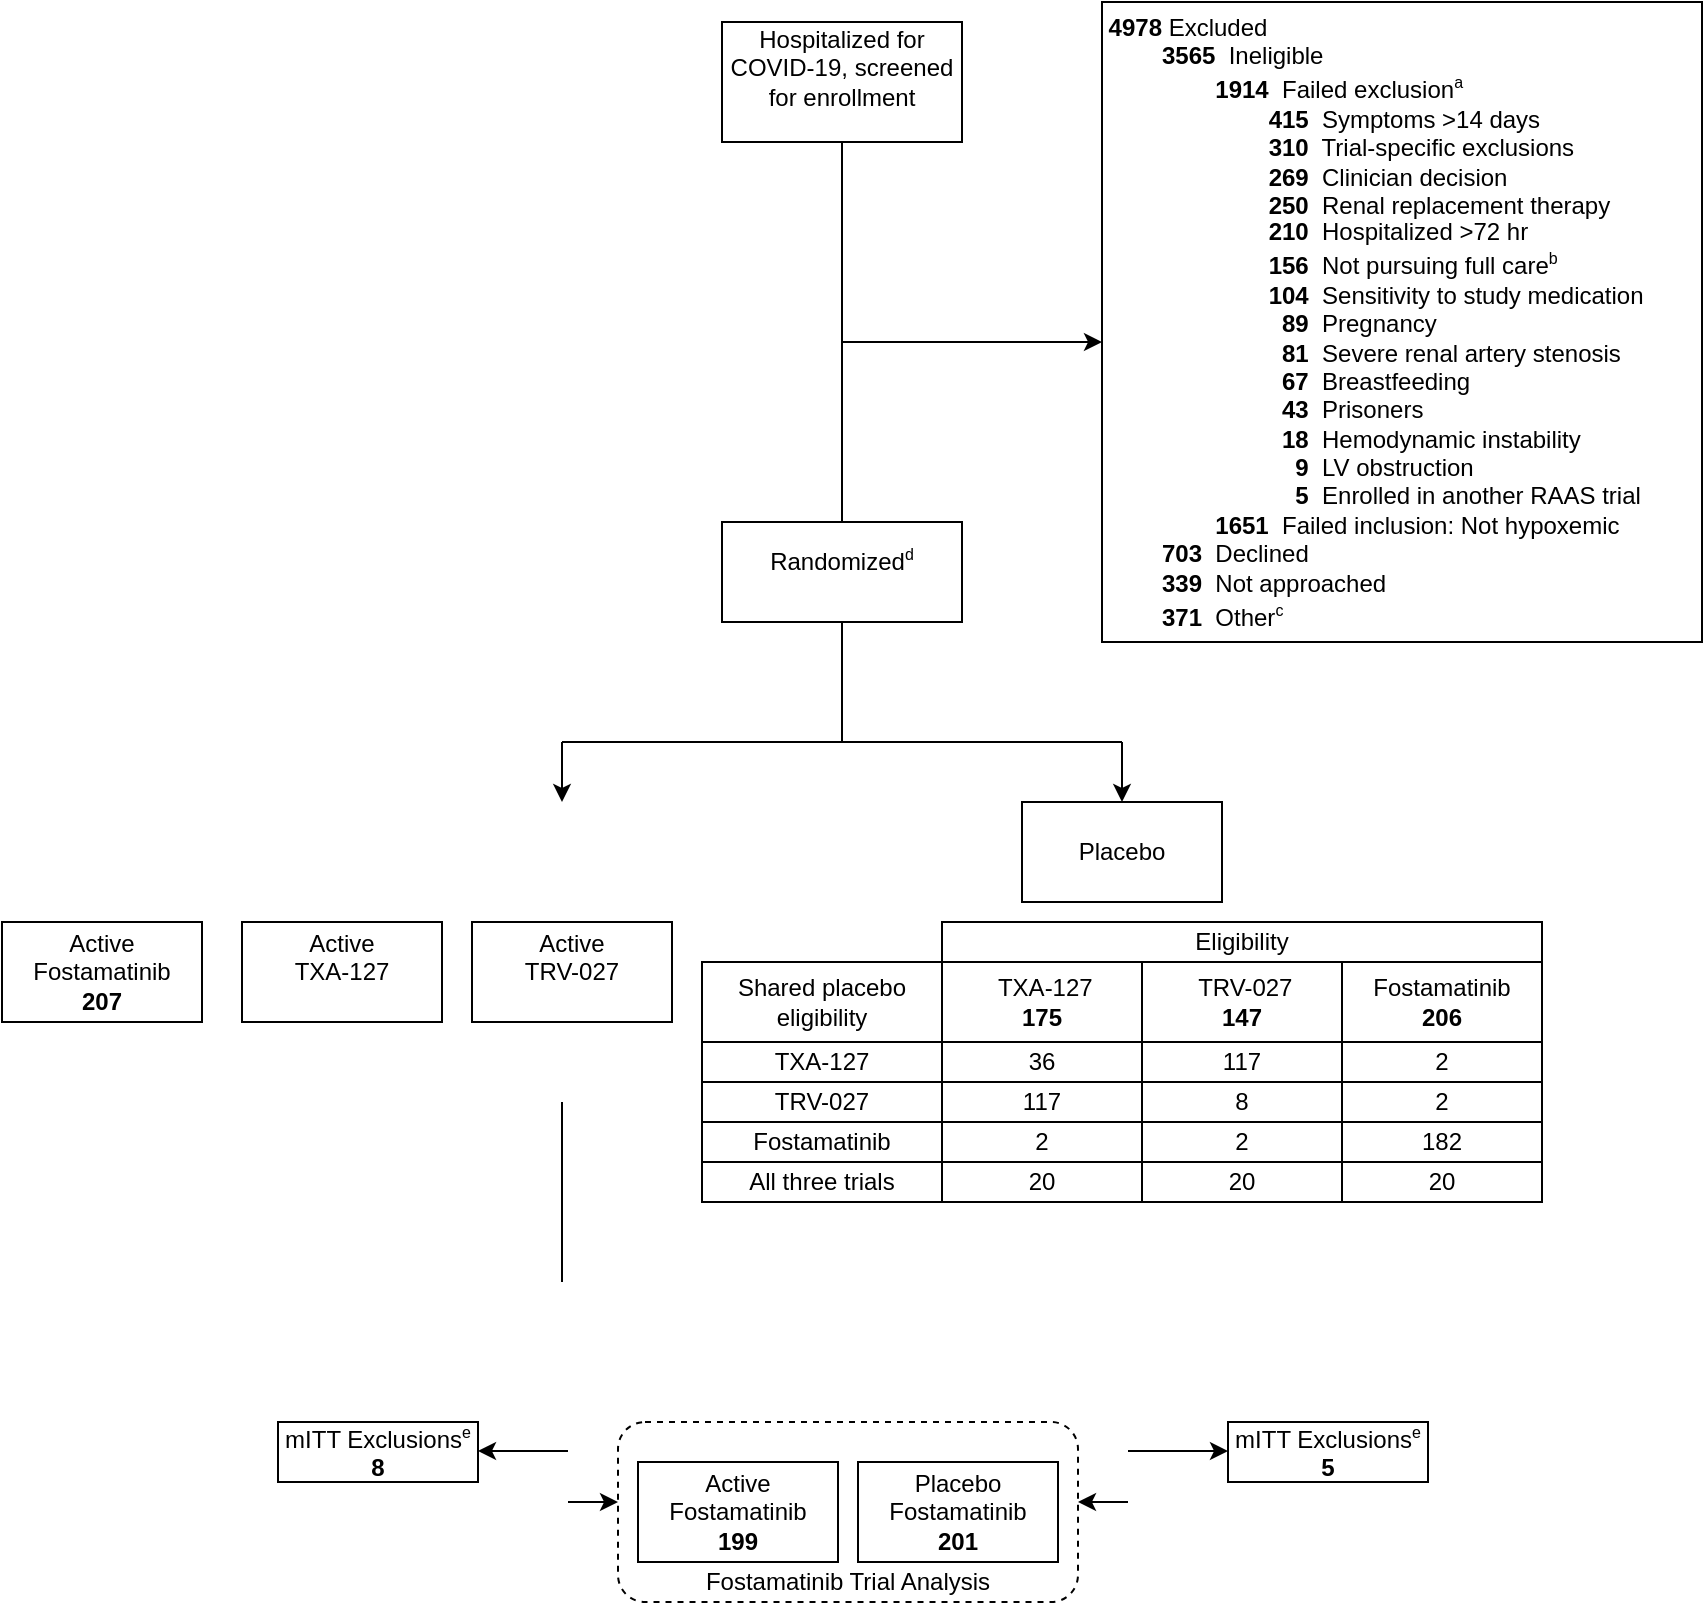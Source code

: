 <mxfile version="24.4.4" type="github">
  <diagram id="HfjM1wZW--X67TTqQhMb" name="Page-1">
    <mxGraphModel dx="933" dy="660" grid="1" gridSize="10" guides="1" tooltips="1" connect="1" arrows="1" fold="1" page="1" pageScale="1" pageWidth="850" pageHeight="1100" math="0" shadow="0">
      <root>
        <mxCell id="0" />
        <mxCell id="1" parent="0" />
        <mxCell id="et5guZH8IR5iMEiWxP18-1" value="Hospitalized for COVID-19, screened for enrollment&lt;div&gt;&lt;br/&gt;&lt;/div&gt;" style="rounded=0;whiteSpace=wrap;html=1;" parent="1" vertex="1">
          <mxGeometry x="360" y="50" width="120" height="60" as="geometry" />
        </mxCell>
        <mxCell id="et5guZH8IR5iMEiWxP18-2" value="" style="endArrow=none;html=1;rounded=0;exitX=0.5;exitY=1;exitDx=0;exitDy=0;endFill=0;entryX=0.5;entryY=0;entryDx=0;entryDy=0;" parent="1" source="et5guZH8IR5iMEiWxP18-1" target="et5guZH8IR5iMEiWxP18-10" edge="1">
          <mxGeometry width="50" height="50" relative="1" as="geometry">
            <mxPoint x="400" y="340" as="sourcePoint" />
            <mxPoint x="420" y="250" as="targetPoint" />
          </mxGeometry>
        </mxCell>
        <mxCell id="et5guZH8IR5iMEiWxP18-4" value="&lt;div style=&quot;text-align: left;&quot;&gt;&lt;span style=&quot;background-color: initial;&quot;&gt;&lt;b&gt;4978 &lt;/b&gt;Excluded&lt;br&gt;&lt;/span&gt;&lt;/div&gt;&lt;div style=&quot;text-align: left;&quot;&gt;&lt;span style=&quot;background-color: initial;&quot;&gt;&lt;b&gt;&lt;span style=&quot;white-space: pre;&quot;&gt;&#x9;&lt;/span&gt;3565&lt;/b&gt;&amp;nbsp; Ineligible&lt;/span&gt;&lt;/div&gt;&lt;div style=&quot;text-align: left;&quot;&gt;&lt;span style=&quot;background-color: initial;&quot;&gt;&lt;span style=&quot;white-space: pre;&quot;&gt;&#x9;&lt;span style=&quot;white-space: pre;&quot;&gt;&#x9;&lt;/span&gt;&lt;/span&gt;&lt;b&gt;1914&lt;/b&gt;&amp;nbsp; Failed exclusion&lt;sup style=&quot;&quot;&gt;&lt;font style=&quot;font-size: 8px;&quot;&gt;a&lt;/font&gt;&lt;/sup&gt;&lt;/span&gt;&lt;/div&gt;&lt;div style=&quot;text-align: left;&quot;&gt;&lt;span style=&quot;background-color: initial;&quot;&gt;&lt;span style=&quot;white-space: pre;&quot;&gt;&#x9;&lt;/span&gt;&lt;span style=&quot;white-space: pre;&quot;&gt;&#x9;&lt;span style=&quot;white-space: pre;&quot;&gt;&#x9;&lt;/span&gt;&lt;/span&gt;&lt;b&gt;415&lt;/b&gt;&amp;nbsp; Symptoms &amp;gt;14 days&lt;/span&gt;&lt;br&gt;&lt;/div&gt;&lt;div style=&quot;text-align: left;&quot;&gt;&lt;span style=&quot;white-space: pre;&quot;&gt;&#x9;&lt;/span&gt;&lt;span style=&quot;white-space: pre;&quot;&gt;&#x9;&lt;span style=&quot;white-space: pre;&quot;&gt;&#x9;&lt;/span&gt;&lt;/span&gt;&lt;b&gt;310&lt;/b&gt;&amp;nbsp; Trial-specific exclusions&lt;span style=&quot;background-color: initial;&quot;&gt;&lt;br&gt;&lt;/span&gt;&lt;/div&gt;&lt;div style=&quot;text-align: left;&quot;&gt;&lt;span style=&quot;white-space: pre;&quot;&gt;&#x9;&lt;/span&gt;&lt;span style=&quot;white-space: pre;&quot;&gt;&#x9;&lt;span style=&quot;white-space: pre;&quot;&gt;&#x9;&lt;/span&gt;&lt;/span&gt;&lt;b&gt;269&lt;/b&gt;&amp;nbsp; Clinician decision&lt;/div&gt;&lt;div style=&quot;text-align: left;&quot;&gt;&lt;b&gt;&lt;span style=&quot;white-space: pre;&quot;&gt;&#x9;&lt;/span&gt;&lt;span style=&quot;white-space: pre;&quot;&gt;&#x9;&lt;span style=&quot;white-space: pre;&quot;&gt;&#x9;&lt;/span&gt;&lt;/span&gt;250&lt;/b&gt;&amp;nbsp; Renal replacement therapy&lt;br&gt;&lt;/div&gt;&lt;div style=&quot;text-align: left; line-height: 100%;&quot;&gt;&lt;span style=&quot;white-space: pre;&quot;&gt;&#x9;&lt;/span&gt;&lt;span style=&quot;white-space: pre;&quot;&gt;&#x9;&lt;span style=&quot;white-space: pre;&quot;&gt;&#x9;&lt;/span&gt;&lt;/span&gt;&lt;b&gt;210&lt;/b&gt;&amp;nbsp; Hospitalized &amp;gt;72 hr&lt;/div&gt;&lt;div style=&quot;text-align: left; line-height: 120%;&quot;&gt;&lt;span style=&quot;white-space: pre;&quot;&gt;&#x9;&lt;/span&gt;&lt;span style=&quot;white-space: pre;&quot;&gt;&#x9;&lt;span style=&quot;white-space: pre;&quot;&gt;&#x9;&lt;/span&gt;&lt;/span&gt;&lt;b&gt;156&lt;/b&gt;&amp;nbsp; Not pursuing full care&lt;sup&gt;&lt;font style=&quot;font-size: 8px;&quot;&gt;b&lt;/font&gt;&lt;/sup&gt;&lt;span style=&quot;background-color: initial; white-space: pre;&quot;&gt;&#x9;&lt;/span&gt;&lt;/div&gt;&lt;div style=&quot;text-align: left;&quot;&gt;&lt;span style=&quot;background-color: initial; white-space: pre;&quot;&gt;&#x9;&lt;/span&gt;&lt;span style=&quot;background-color: initial; white-space: pre;&quot;&gt;&#x9;&lt;span style=&quot;white-space: pre;&quot;&gt;&#x9;&lt;/span&gt;&lt;/span&gt;&lt;b style=&quot;background-color: initial;&quot;&gt;104&lt;/b&gt;&lt;span style=&quot;background-color: initial;&quot;&gt;&amp;nbsp; Sensitivity to study medication&lt;/span&gt;&lt;span style=&quot;background-color: initial; white-space: pre;&quot;&gt;&#x9;&lt;/span&gt;&lt;/div&gt;&lt;div style=&quot;text-align: left;&quot;&gt;&lt;span style=&quot;background-color: initial;&quot;&gt;&lt;span style=&quot;white-space: pre;&quot;&gt;&#x9;&lt;/span&gt;&lt;span style=&quot;white-space: pre;&quot;&gt;&#x9;&lt;/span&gt;&amp;nbsp; &lt;span style=&quot;white-space: pre;&quot;&gt;&#x9;&lt;/span&gt;&amp;nbsp;&amp;nbsp;&lt;b&gt;89&lt;/b&gt;&amp;nbsp; Pregnancy&lt;/span&gt;&lt;/div&gt;&lt;div style=&quot;text-align: left;&quot;&gt;&lt;span style=&quot;white-space: pre;&quot;&gt;&#x9;&lt;/span&gt;&lt;span style=&quot;white-space: pre;&quot;&gt;&#x9;&lt;/span&gt;&amp;nbsp;&amp;nbsp;&lt;span style=&quot;white-space: pre;&quot;&gt;&#x9;&lt;/span&gt;&amp;nbsp;&amp;nbsp;&lt;b&gt;81&lt;/b&gt;&amp;nbsp;&amp;nbsp;Severe renal artery stenosis&lt;span style=&quot;background-color: initial;&quot;&gt;&lt;br&gt;&lt;/span&gt;&lt;/div&gt;&lt;div style=&quot;text-align: left;&quot;&gt;&lt;span style=&quot;white-space: pre;&quot;&gt;&#x9;&lt;/span&gt;&amp;nbsp;&amp;nbsp;&lt;span style=&quot;white-space: pre;&quot;&gt;&#x9;&lt;/span&gt;&amp;nbsp;&amp;nbsp;&lt;span style=&quot;white-space: pre;&quot;&gt;&#x9;&lt;/span&gt;&amp;nbsp;&amp;nbsp;&lt;b&gt;67&lt;/b&gt;&amp;nbsp; Breastfeeding&lt;br&gt;&lt;/div&gt;&lt;div style=&quot;text-align: left;&quot;&gt;&lt;span style=&quot;white-space: pre;&quot;&gt;&#x9;&lt;/span&gt;&lt;span style=&quot;white-space: pre;&quot;&gt;&#x9;&lt;/span&gt;&amp;nbsp;&amp;nbsp;&lt;span style=&quot;white-space: pre;&quot;&gt;&#x9;&lt;/span&gt;&amp;nbsp;&amp;nbsp;&lt;b&gt;43&lt;/b&gt;&amp;nbsp; Prisoners&lt;br&gt;&lt;/div&gt;&lt;div style=&quot;text-align: left;&quot;&gt;&lt;span style=&quot;background-color: initial;&quot;&gt;&lt;span style=&quot;white-space: pre;&quot;&gt;&#x9;&lt;/span&gt;&lt;span style=&quot;white-space: pre;&quot;&gt;&#x9;&lt;/span&gt;&amp;nbsp; &lt;span style=&quot;white-space: pre;&quot;&gt;&#x9;&lt;/span&gt;&amp;nbsp;&amp;nbsp;&lt;b&gt;18&lt;/b&gt;&amp;nbsp; Hemodynamic instability&lt;/span&gt;&lt;/div&gt;&lt;div style=&quot;text-align: left;&quot;&gt;&lt;span style=&quot;background-color: initial;&quot;&gt;&lt;span style=&quot;white-space: pre;&quot;&gt;&#x9;&lt;/span&gt;&lt;span style=&quot;white-space: pre;&quot;&gt;&#x9;&lt;/span&gt;&amp;nbsp; &amp;nbsp;&lt;span style=&quot;white-space: pre;&quot;&gt;&#x9;&lt;/span&gt;&amp;nbsp; &amp;nbsp;&amp;nbsp;&lt;b&gt;9&lt;/b&gt;&amp;nbsp; LV obstruction&lt;/span&gt;&lt;/div&gt;&lt;div style=&quot;text-align: left;&quot;&gt;&lt;span style=&quot;background-color: initial;&quot;&gt;&lt;span style=&quot;white-space: pre;&quot;&gt;&#x9;&lt;/span&gt;&lt;span style=&quot;white-space: pre;&quot;&gt;&#x9;&lt;/span&gt;&amp;nbsp; &amp;nbsp; &amp;nbsp; &amp;nbsp; &amp;nbsp; &amp;nbsp;&amp;nbsp;&lt;b&gt;5&lt;/b&gt;&amp;nbsp; Enrolled in another RAAS trial&lt;/span&gt;&lt;/div&gt;&lt;div style=&quot;text-align: left;&quot;&gt;&lt;span style=&quot;white-space: pre;&quot;&gt;&#x9;&lt;span style=&quot;white-space: pre;&quot;&gt;&#x9;&lt;/span&gt;&lt;/span&gt;&lt;b&gt;1651&lt;/b&gt;&amp;nbsp; Failed inclusion: Not hypoxemic&lt;br&gt;&lt;/div&gt;&lt;div style=&quot;text-align: left;&quot;&gt;&lt;span style=&quot;border-color: var(--border-color);&quot;&gt;&lt;b&gt;&lt;span style=&quot;white-space: pre;&quot;&gt;&#x9;&lt;/span&gt;703&lt;/b&gt;&amp;nbsp; Declined&lt;br&gt;&lt;/span&gt;&lt;/div&gt;&lt;div style=&quot;text-align: left;&quot;&gt;&lt;span style=&quot;background-color: initial;&quot;&gt;&lt;b&gt;&lt;span style=&quot;white-space: pre;&quot;&gt;&#x9;&lt;/span&gt;339&lt;/b&gt;&amp;nbsp; Not approached&lt;/span&gt;&lt;/div&gt;&lt;div style=&quot;text-align: left;&quot;&gt;&lt;span style=&quot;background-color: initial;&quot;&gt;&lt;b&gt;&lt;span style=&quot;white-space: pre;&quot;&gt;&#x9;&lt;/span&gt;371&lt;/b&gt;&amp;nbsp; Other&lt;sup&gt;&lt;font style=&quot;font-size: 8px;&quot;&gt;c&lt;/font&gt;&lt;/sup&gt;&lt;/span&gt;&lt;br&gt;&lt;/div&gt;" style="rounded=0;whiteSpace=wrap;html=1;" parent="1" vertex="1">
          <mxGeometry x="550" y="40" width="300" height="320" as="geometry" />
        </mxCell>
        <mxCell id="et5guZH8IR5iMEiWxP18-10" value="Randomized&lt;sup style=&quot;&quot;&gt;&lt;font style=&quot;font-size: 8px;&quot;&gt;d&lt;/font&gt;&lt;/sup&gt;&lt;div&gt;&lt;br/&gt;&lt;/div&gt;" style="rounded=0;whiteSpace=wrap;html=1;" parent="1" vertex="1">
          <mxGeometry x="360" y="300" width="120" height="50" as="geometry" />
        </mxCell>
        <mxCell id="et5guZH8IR5iMEiWxP18-12" value="" style="endArrow=none;html=1;rounded=0;entryX=0.5;entryY=1;entryDx=0;entryDy=0;" parent="1" target="et5guZH8IR5iMEiWxP18-10" edge="1">
          <mxGeometry width="50" height="50" relative="1" as="geometry">
            <mxPoint x="420" y="410" as="sourcePoint" />
            <mxPoint x="450" y="330" as="targetPoint" />
          </mxGeometry>
        </mxCell>
        <mxCell id="et5guZH8IR5iMEiWxP18-16" value="&lt;div style=&quot;&quot;&gt;&lt;span style=&quot;background-color: initial;&quot;&gt;Active&lt;/span&gt;&lt;/div&gt;&lt;div style=&quot;&quot;&gt;&lt;span style=&quot;background-color: initial;&quot;&gt;TRV-027&lt;/span&gt;&lt;/div&gt;&lt;div style=&quot;&quot;&gt;&lt;br&gt;&lt;/div&gt;" style="rounded=0;whiteSpace=wrap;html=1;align=center;" parent="1" vertex="1">
          <mxGeometry x="235" y="500" width="100" height="50" as="geometry" />
        </mxCell>
        <mxCell id="et5guZH8IR5iMEiWxP18-22" style="edgeStyle=orthogonalEdgeStyle;rounded=0;orthogonalLoop=1;jettySize=auto;html=1;exitX=0.5;exitY=1;exitDx=0;exitDy=0;endArrow=none;endFill=0;" parent="1" source="et5guZH8IR5iMEiWxP18-16" target="et5guZH8IR5iMEiWxP18-16" edge="1">
          <mxGeometry relative="1" as="geometry" />
        </mxCell>
        <mxCell id="et5guZH8IR5iMEiWxP18-33" value="" style="endArrow=classic;html=1;rounded=0;" parent="1" edge="1">
          <mxGeometry width="50" height="50" relative="1" as="geometry">
            <mxPoint x="420" y="210" as="sourcePoint" />
            <mxPoint x="550" y="210" as="targetPoint" />
            <Array as="points">
              <mxPoint x="490" y="210" />
              <mxPoint x="530" y="210" />
            </Array>
          </mxGeometry>
        </mxCell>
        <mxCell id="jMuF3EqlF6J_qGCGLpIN-2" value="Shared placebo eligibility" style="rounded=0;whiteSpace=wrap;html=1;" parent="1" vertex="1">
          <mxGeometry x="350" y="520" width="120" height="40" as="geometry" />
        </mxCell>
        <mxCell id="jMuF3EqlF6J_qGCGLpIN-3" value="&amp;nbsp;TRV-027&lt;div&gt;&lt;b&gt;147&lt;/b&gt;&lt;/div&gt;" style="rounded=0;whiteSpace=wrap;html=1;" parent="1" vertex="1">
          <mxGeometry x="570" y="520" width="100" height="40" as="geometry" />
        </mxCell>
        <mxCell id="jMuF3EqlF6J_qGCGLpIN-4" value="&amp;nbsp;TXA-127&lt;div&gt;&lt;b&gt;175&lt;/b&gt;&lt;/div&gt;" style="rounded=0;whiteSpace=wrap;html=1;" parent="1" vertex="1">
          <mxGeometry x="470" y="520" width="100" height="40" as="geometry" />
        </mxCell>
        <mxCell id="e6Mgp7aJvmVQ6rzXZ3QZ-8" value="Eligibility" style="rounded=0;whiteSpace=wrap;html=1;" parent="1" vertex="1">
          <mxGeometry x="470" y="500" width="300" height="20" as="geometry" />
        </mxCell>
        <mxCell id="agvJTrhW3Z4hry4g2v_m-5" value="Fostamatinib&lt;div&gt;&lt;b&gt;206&lt;/b&gt;&lt;/div&gt;" style="rounded=0;whiteSpace=wrap;html=1;" parent="1" vertex="1">
          <mxGeometry x="670" y="520" width="100" height="40" as="geometry" />
        </mxCell>
        <mxCell id="agvJTrhW3Z4hry4g2v_m-13" value="" style="endArrow=none;html=1;rounded=0;" parent="1" edge="1">
          <mxGeometry width="50" height="50" relative="1" as="geometry">
            <mxPoint x="280" y="410" as="sourcePoint" />
            <mxPoint x="560" y="410" as="targetPoint" />
          </mxGeometry>
        </mxCell>
        <mxCell id="agvJTrhW3Z4hry4g2v_m-27" value="" style="endArrow=classic;html=1;rounded=0;" parent="1" edge="1">
          <mxGeometry width="50" height="50" relative="1" as="geometry">
            <mxPoint x="280" y="410" as="sourcePoint" />
            <mxPoint x="280" y="440" as="targetPoint" />
          </mxGeometry>
        </mxCell>
        <mxCell id="agvJTrhW3Z4hry4g2v_m-34" value="" style="endArrow=none;html=1;rounded=0;entryX=0.5;entryY=1;entryDx=0;entryDy=0;" parent="1" edge="1">
          <mxGeometry width="50" height="50" relative="1" as="geometry">
            <mxPoint x="280" y="680" as="sourcePoint" />
            <mxPoint x="280" y="590" as="targetPoint" />
          </mxGeometry>
        </mxCell>
        <mxCell id="yUjiA-JmrCVDI_Teasnt-3" value="" style="endArrow=classic;html=1;rounded=0;" edge="1" parent="1">
          <mxGeometry width="50" height="50" relative="1" as="geometry">
            <mxPoint x="560" y="410" as="sourcePoint" />
            <mxPoint x="560" y="440" as="targetPoint" />
          </mxGeometry>
        </mxCell>
        <mxCell id="yUjiA-JmrCVDI_Teasnt-5" value="" style="rounded=1;whiteSpace=wrap;html=1;dashed=1;" vertex="1" parent="1">
          <mxGeometry x="308" y="750" width="230" height="90" as="geometry" />
        </mxCell>
        <mxCell id="yUjiA-JmrCVDI_Teasnt-6" value="&lt;font style=&quot;font-size: 12px;&quot;&gt;Placebo Fostamatinib&lt;br&gt;&lt;b&gt;201&lt;/b&gt;&lt;br&gt;&lt;/font&gt;" style="rounded=0;whiteSpace=wrap;html=1;" vertex="1" parent="1">
          <mxGeometry x="428" y="770" width="100" height="50" as="geometry" />
        </mxCell>
        <mxCell id="yUjiA-JmrCVDI_Teasnt-7" value="Fostamatinib Trial Analysis" style="text;html=1;strokeColor=none;fillColor=none;align=center;verticalAlign=middle;whiteSpace=wrap;rounded=0;dashed=1;" vertex="1" parent="1">
          <mxGeometry x="348" y="820" width="150" height="20" as="geometry" />
        </mxCell>
        <mxCell id="yUjiA-JmrCVDI_Teasnt-8" value="&lt;div style=&quot;&quot;&gt;&lt;span style=&quot;background-color: initial;&quot;&gt;Active Fostamatinib&lt;/span&gt;&lt;/div&gt;&lt;div style=&quot;&quot;&gt;&lt;b&gt;199&lt;/b&gt;&lt;/div&gt;" style="rounded=0;whiteSpace=wrap;html=1;align=center;" vertex="1" parent="1">
          <mxGeometry x="318" y="770" width="100" height="50" as="geometry" />
        </mxCell>
        <mxCell id="yUjiA-JmrCVDI_Teasnt-9" value="&lt;font style=&quot;&quot;&gt;&lt;span style=&quot;font-size: 12px;&quot;&gt;mITT Exclusions&lt;/span&gt;&lt;sup style=&quot;&quot;&gt;&lt;font style=&quot;font-size: 8px;&quot;&gt;e&lt;/font&gt;&lt;/sup&gt;&lt;br&gt;&lt;b style=&quot;font-size: 12px;&quot;&gt;8&lt;/b&gt;&lt;br&gt;&lt;/font&gt;" style="rounded=0;whiteSpace=wrap;html=1;fontSize=10;" vertex="1" parent="1">
          <mxGeometry x="138" y="750" width="100" height="30" as="geometry" />
        </mxCell>
        <mxCell id="yUjiA-JmrCVDI_Teasnt-10" value="&lt;font style=&quot;&quot;&gt;&lt;span style=&quot;font-size: 12px;&quot;&gt;mITT Exclusions&lt;/span&gt;&lt;sup style=&quot;border-color: var(--border-color);&quot;&gt;&lt;font style=&quot;font-size: 8px;&quot;&gt;e&lt;/font&gt;&lt;/sup&gt;&lt;br&gt;&lt;b style=&quot;font-size: 12px;&quot;&gt;5&lt;/b&gt;&lt;br&gt;&lt;/font&gt;" style="rounded=0;whiteSpace=wrap;html=1;fontSize=10;" vertex="1" parent="1">
          <mxGeometry x="613" y="750" width="100" height="30" as="geometry" />
        </mxCell>
        <mxCell id="yUjiA-JmrCVDI_Teasnt-11" value="" style="endArrow=classic;html=1;rounded=0;" edge="1" parent="1">
          <mxGeometry width="50" height="50" relative="1" as="geometry">
            <mxPoint x="563" y="764.5" as="sourcePoint" />
            <mxPoint x="613" y="764.5" as="targetPoint" />
          </mxGeometry>
        </mxCell>
        <mxCell id="yUjiA-JmrCVDI_Teasnt-12" value="" style="endArrow=classic;html=1;rounded=0;" edge="1" parent="1">
          <mxGeometry width="50" height="50" relative="1" as="geometry">
            <mxPoint x="283" y="764.5" as="sourcePoint" />
            <mxPoint x="238" y="764.5" as="targetPoint" />
          </mxGeometry>
        </mxCell>
        <mxCell id="yUjiA-JmrCVDI_Teasnt-13" value="" style="endArrow=classic;html=1;rounded=0;" edge="1" parent="1">
          <mxGeometry width="50" height="50" relative="1" as="geometry">
            <mxPoint x="283" y="790" as="sourcePoint" />
            <mxPoint x="308" y="790" as="targetPoint" />
          </mxGeometry>
        </mxCell>
        <mxCell id="yUjiA-JmrCVDI_Teasnt-14" value="" style="endArrow=classic;html=1;rounded=0;" edge="1" parent="1">
          <mxGeometry width="50" height="50" relative="1" as="geometry">
            <mxPoint x="563" y="790" as="sourcePoint" />
            <mxPoint x="538" y="790" as="targetPoint" />
          </mxGeometry>
        </mxCell>
        <mxCell id="yUjiA-JmrCVDI_Teasnt-15" value="&lt;font style=&quot;font-size: 12px;&quot;&gt;Placebo&lt;br&gt;&lt;/font&gt;" style="rounded=0;whiteSpace=wrap;html=1;" vertex="1" parent="1">
          <mxGeometry x="510" y="440" width="100" height="50" as="geometry" />
        </mxCell>
        <mxCell id="yUjiA-JmrCVDI_Teasnt-16" value="&lt;div style=&quot;&quot;&gt;&lt;span style=&quot;background-color: initial;&quot;&gt;Active&lt;/span&gt;&lt;/div&gt;&lt;div style=&quot;&quot;&gt;&lt;span style=&quot;background-color: initial;&quot;&gt;TXA-127&lt;/span&gt;&lt;/div&gt;&lt;div style=&quot;&quot;&gt;&lt;br&gt;&lt;/div&gt;" style="rounded=0;whiteSpace=wrap;html=1;align=center;" vertex="1" parent="1">
          <mxGeometry x="120" y="500" width="100" height="50" as="geometry" />
        </mxCell>
        <mxCell id="yUjiA-JmrCVDI_Teasnt-17" value="&lt;div style=&quot;&quot;&gt;&lt;span style=&quot;background-color: initial;&quot;&gt;Active Fostamatinib&lt;/span&gt;&lt;/div&gt;&lt;div style=&quot;&quot;&gt;&lt;b&gt;207&lt;/b&gt;&lt;/div&gt;" style="rounded=0;whiteSpace=wrap;html=1;align=center;" vertex="1" parent="1">
          <mxGeometry y="500" width="100" height="50" as="geometry" />
        </mxCell>
        <mxCell id="yUjiA-JmrCVDI_Teasnt-81" value="TXA-127" style="rounded=0;whiteSpace=wrap;html=1;" vertex="1" parent="1">
          <mxGeometry x="350" y="560" width="120" height="20" as="geometry" />
        </mxCell>
        <mxCell id="yUjiA-JmrCVDI_Teasnt-82" value="117" style="rounded=0;whiteSpace=wrap;html=1;" vertex="1" parent="1">
          <mxGeometry x="570" y="560" width="100" height="20" as="geometry" />
        </mxCell>
        <mxCell id="yUjiA-JmrCVDI_Teasnt-83" value="36" style="rounded=0;whiteSpace=wrap;html=1;" vertex="1" parent="1">
          <mxGeometry x="470" y="560" width="100" height="20" as="geometry" />
        </mxCell>
        <mxCell id="yUjiA-JmrCVDI_Teasnt-84" value="2" style="rounded=0;whiteSpace=wrap;html=1;" vertex="1" parent="1">
          <mxGeometry x="670" y="560" width="100" height="20" as="geometry" />
        </mxCell>
        <mxCell id="yUjiA-JmrCVDI_Teasnt-85" value="TRV-027" style="rounded=0;whiteSpace=wrap;html=1;" vertex="1" parent="1">
          <mxGeometry x="350" y="580" width="120" height="20" as="geometry" />
        </mxCell>
        <mxCell id="yUjiA-JmrCVDI_Teasnt-86" value="8" style="rounded=0;whiteSpace=wrap;html=1;" vertex="1" parent="1">
          <mxGeometry x="570" y="580" width="100" height="20" as="geometry" />
        </mxCell>
        <mxCell id="yUjiA-JmrCVDI_Teasnt-87" value="117" style="rounded=0;whiteSpace=wrap;html=1;" vertex="1" parent="1">
          <mxGeometry x="470" y="580" width="100" height="20" as="geometry" />
        </mxCell>
        <mxCell id="yUjiA-JmrCVDI_Teasnt-88" value="2" style="rounded=0;whiteSpace=wrap;html=1;" vertex="1" parent="1">
          <mxGeometry x="670" y="580" width="100" height="20" as="geometry" />
        </mxCell>
        <mxCell id="yUjiA-JmrCVDI_Teasnt-89" value="Fostamatinib" style="rounded=0;whiteSpace=wrap;html=1;" vertex="1" parent="1">
          <mxGeometry x="350" y="600" width="120" height="20" as="geometry" />
        </mxCell>
        <mxCell id="yUjiA-JmrCVDI_Teasnt-90" value="2" style="rounded=0;whiteSpace=wrap;html=1;" vertex="1" parent="1">
          <mxGeometry x="570" y="600" width="100" height="20" as="geometry" />
        </mxCell>
        <mxCell id="yUjiA-JmrCVDI_Teasnt-91" value="2" style="rounded=0;whiteSpace=wrap;html=1;" vertex="1" parent="1">
          <mxGeometry x="470" y="600" width="100" height="20" as="geometry" />
        </mxCell>
        <mxCell id="yUjiA-JmrCVDI_Teasnt-92" value="182" style="rounded=0;whiteSpace=wrap;html=1;" vertex="1" parent="1">
          <mxGeometry x="670" y="600" width="100" height="20" as="geometry" />
        </mxCell>
        <mxCell id="yUjiA-JmrCVDI_Teasnt-94" value="All three trials" style="rounded=0;whiteSpace=wrap;html=1;" vertex="1" parent="1">
          <mxGeometry x="350" y="620" width="120" height="20" as="geometry" />
        </mxCell>
        <mxCell id="yUjiA-JmrCVDI_Teasnt-95" value="20" style="rounded=0;whiteSpace=wrap;html=1;" vertex="1" parent="1">
          <mxGeometry x="570" y="620" width="100" height="20" as="geometry" />
        </mxCell>
        <mxCell id="yUjiA-JmrCVDI_Teasnt-96" value="20" style="rounded=0;whiteSpace=wrap;html=1;" vertex="1" parent="1">
          <mxGeometry x="470" y="620" width="100" height="20" as="geometry" />
        </mxCell>
        <mxCell id="yUjiA-JmrCVDI_Teasnt-97" value="20" style="rounded=0;whiteSpace=wrap;html=1;" vertex="1" parent="1">
          <mxGeometry x="670" y="620" width="100" height="20" as="geometry" />
        </mxCell>
      </root>
    </mxGraphModel>
  </diagram>
</mxfile>
